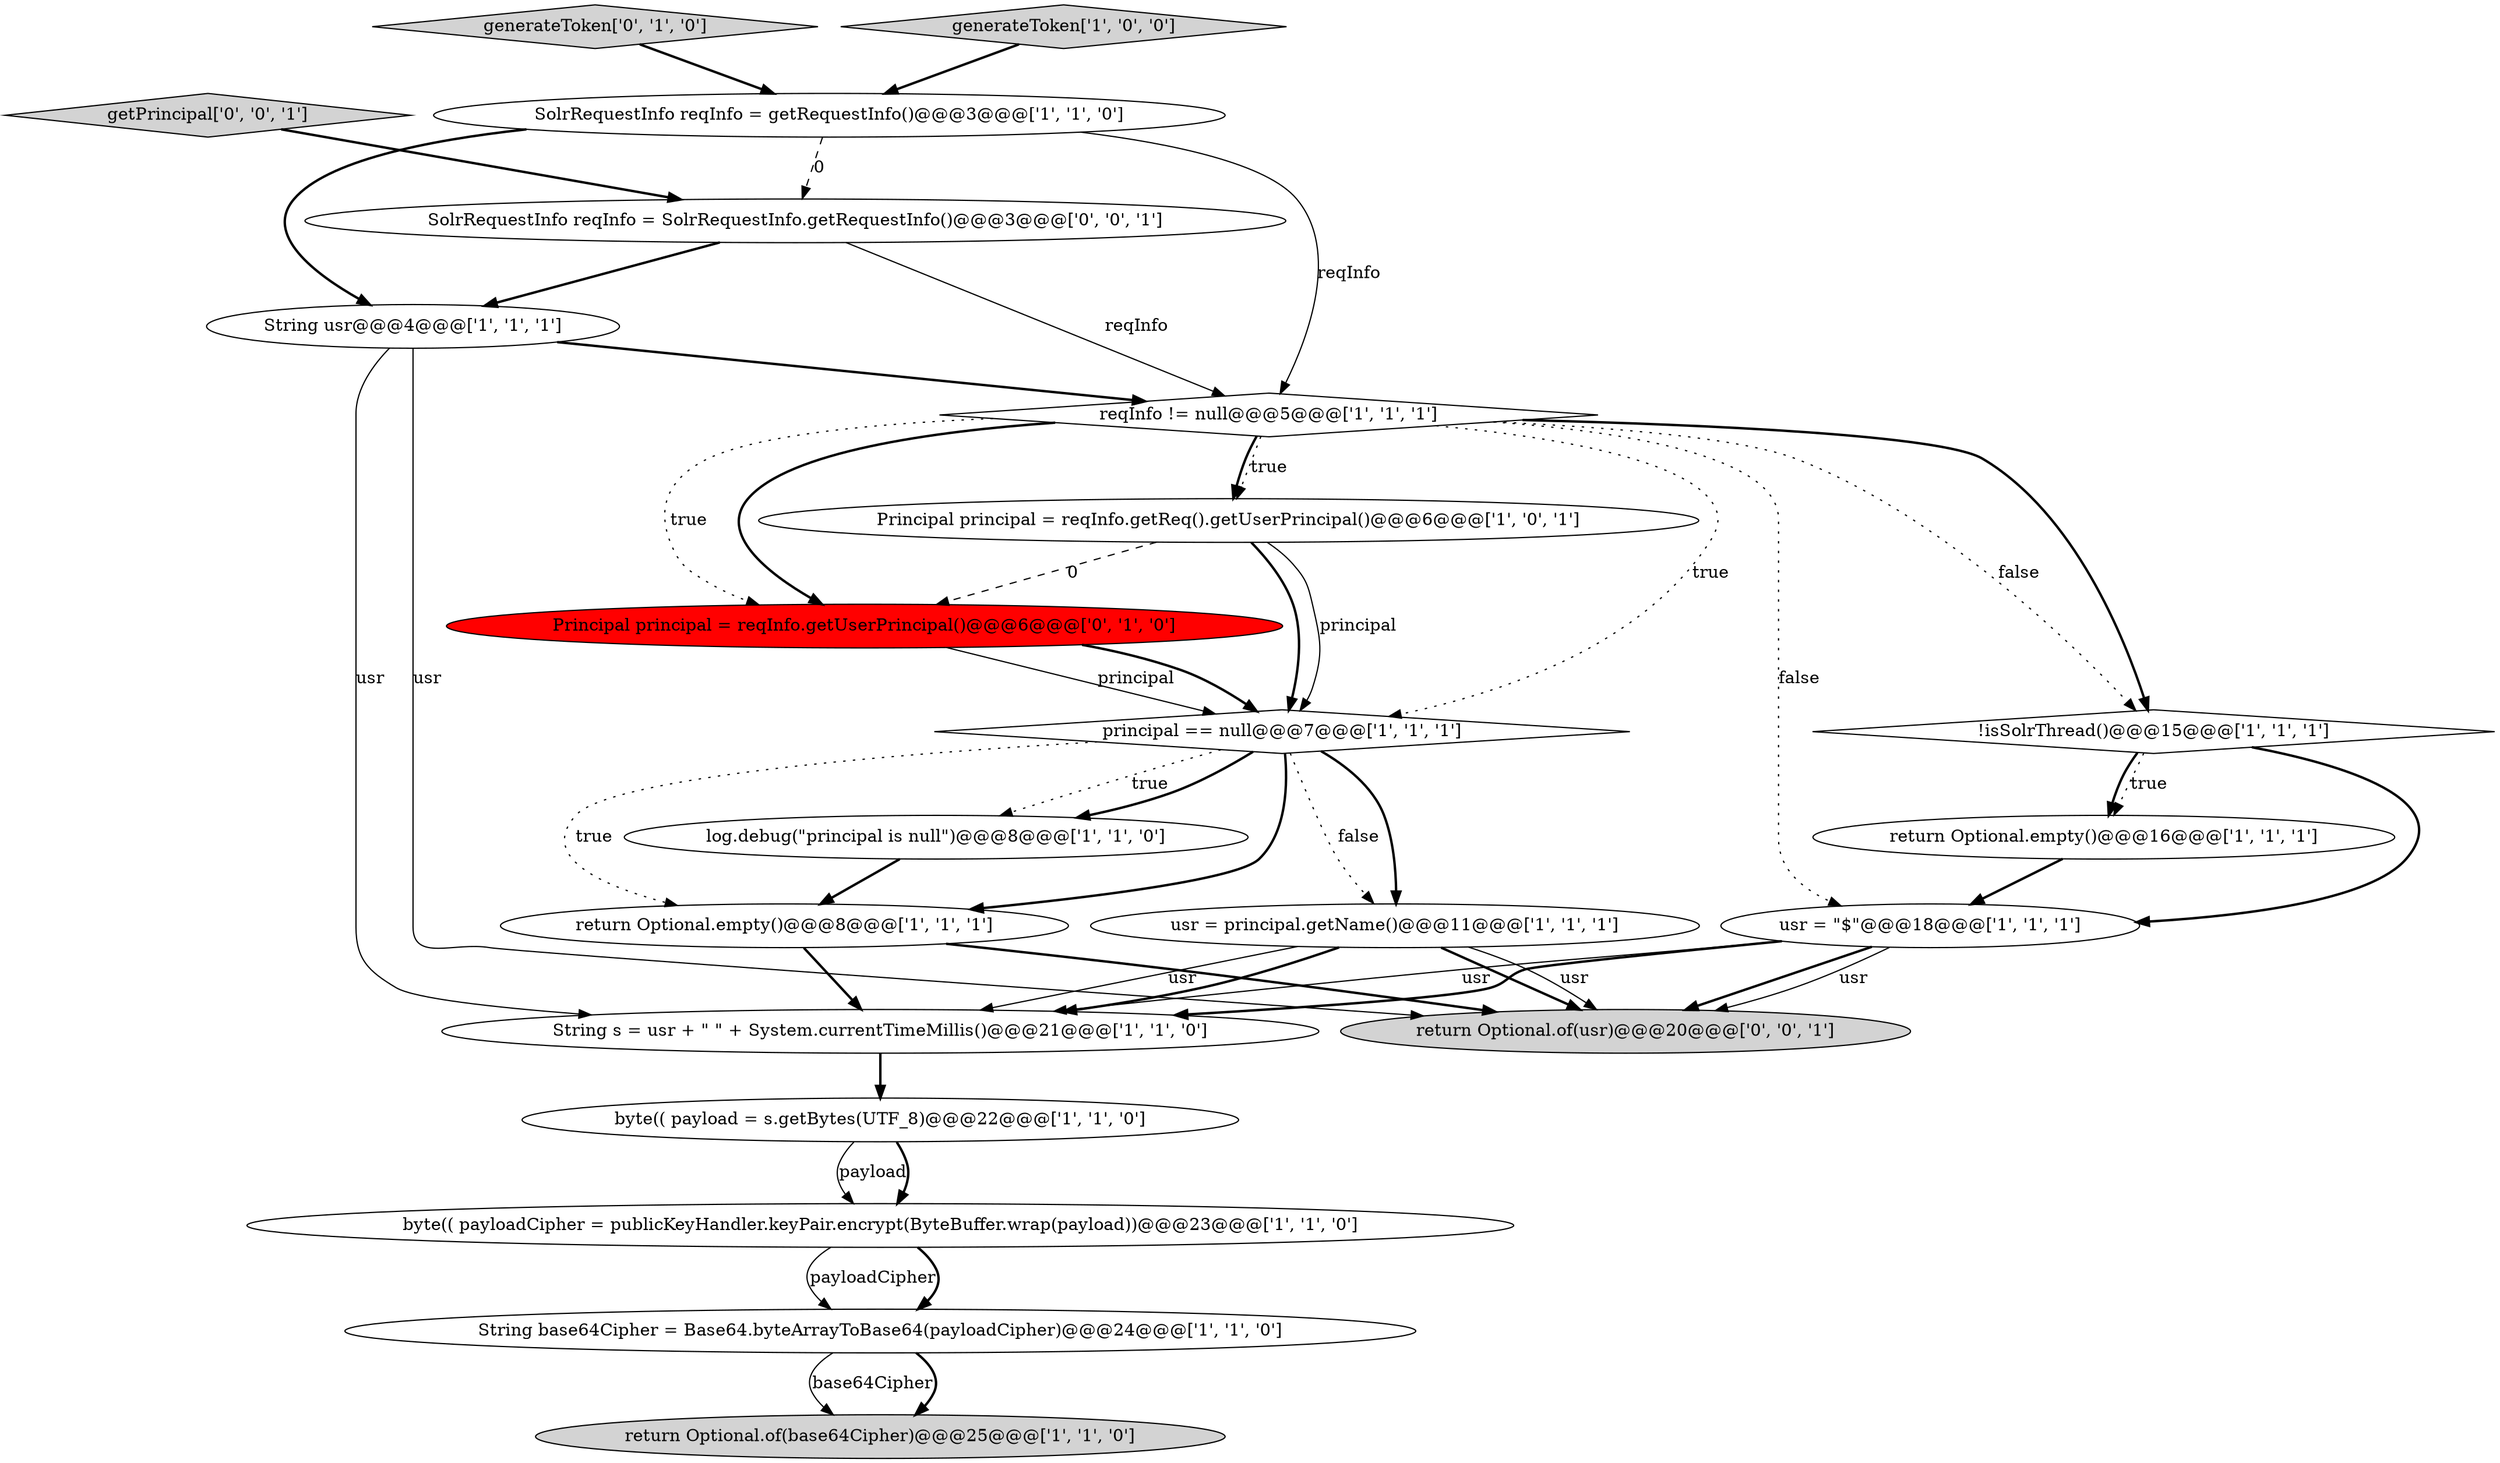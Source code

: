 digraph {
11 [style = filled, label = "SolrRequestInfo reqInfo = getRequestInfo()@@@3@@@['1', '1', '0']", fillcolor = white, shape = ellipse image = "AAA0AAABBB1BBB"];
12 [style = filled, label = "log.debug(\"principal is null\")@@@8@@@['1', '1', '0']", fillcolor = white, shape = ellipse image = "AAA0AAABBB1BBB"];
13 [style = filled, label = "return Optional.empty()@@@16@@@['1', '1', '1']", fillcolor = white, shape = ellipse image = "AAA0AAABBB1BBB"];
5 [style = filled, label = "!isSolrThread()@@@15@@@['1', '1', '1']", fillcolor = white, shape = diamond image = "AAA0AAABBB1BBB"];
18 [style = filled, label = "generateToken['0', '1', '0']", fillcolor = lightgray, shape = diamond image = "AAA0AAABBB2BBB"];
17 [style = filled, label = "Principal principal = reqInfo.getUserPrincipal()@@@6@@@['0', '1', '0']", fillcolor = red, shape = ellipse image = "AAA1AAABBB2BBB"];
8 [style = filled, label = "String usr@@@4@@@['1', '1', '1']", fillcolor = white, shape = ellipse image = "AAA0AAABBB1BBB"];
21 [style = filled, label = "getPrincipal['0', '0', '1']", fillcolor = lightgray, shape = diamond image = "AAA0AAABBB3BBB"];
19 [style = filled, label = "SolrRequestInfo reqInfo = SolrRequestInfo.getRequestInfo()@@@3@@@['0', '0', '1']", fillcolor = white, shape = ellipse image = "AAA0AAABBB3BBB"];
1 [style = filled, label = "reqInfo != null@@@5@@@['1', '1', '1']", fillcolor = white, shape = diamond image = "AAA0AAABBB1BBB"];
4 [style = filled, label = "byte(( payloadCipher = publicKeyHandler.keyPair.encrypt(ByteBuffer.wrap(payload))@@@23@@@['1', '1', '0']", fillcolor = white, shape = ellipse image = "AAA0AAABBB1BBB"];
7 [style = filled, label = "usr = \"$\"@@@18@@@['1', '1', '1']", fillcolor = white, shape = ellipse image = "AAA0AAABBB1BBB"];
14 [style = filled, label = "Principal principal = reqInfo.getReq().getUserPrincipal()@@@6@@@['1', '0', '1']", fillcolor = white, shape = ellipse image = "AAA0AAABBB1BBB"];
0 [style = filled, label = "principal == null@@@7@@@['1', '1', '1']", fillcolor = white, shape = diamond image = "AAA0AAABBB1BBB"];
15 [style = filled, label = "byte(( payload = s.getBytes(UTF_8)@@@22@@@['1', '1', '0']", fillcolor = white, shape = ellipse image = "AAA0AAABBB1BBB"];
16 [style = filled, label = "String base64Cipher = Base64.byteArrayToBase64(payloadCipher)@@@24@@@['1', '1', '0']", fillcolor = white, shape = ellipse image = "AAA0AAABBB1BBB"];
20 [style = filled, label = "return Optional.of(usr)@@@20@@@['0', '0', '1']", fillcolor = lightgray, shape = ellipse image = "AAA0AAABBB3BBB"];
2 [style = filled, label = "return Optional.of(base64Cipher)@@@25@@@['1', '1', '0']", fillcolor = lightgray, shape = ellipse image = "AAA0AAABBB1BBB"];
6 [style = filled, label = "String s = usr + \" \" + System.currentTimeMillis()@@@21@@@['1', '1', '0']", fillcolor = white, shape = ellipse image = "AAA0AAABBB1BBB"];
9 [style = filled, label = "return Optional.empty()@@@8@@@['1', '1', '1']", fillcolor = white, shape = ellipse image = "AAA0AAABBB1BBB"];
10 [style = filled, label = "generateToken['1', '0', '0']", fillcolor = lightgray, shape = diamond image = "AAA0AAABBB1BBB"];
3 [style = filled, label = "usr = principal.getName()@@@11@@@['1', '1', '1']", fillcolor = white, shape = ellipse image = "AAA0AAABBB1BBB"];
1->5 [style = bold, label=""];
0->3 [style = bold, label=""];
3->6 [style = solid, label="usr"];
0->12 [style = dotted, label="true"];
0->9 [style = bold, label=""];
7->6 [style = solid, label="usr"];
21->19 [style = bold, label=""];
8->20 [style = solid, label="usr"];
1->7 [style = dotted, label="false"];
1->17 [style = dotted, label="true"];
8->6 [style = solid, label="usr"];
16->2 [style = solid, label="base64Cipher"];
0->12 [style = bold, label=""];
18->11 [style = bold, label=""];
3->6 [style = bold, label=""];
9->20 [style = bold, label=""];
15->4 [style = solid, label="payload"];
7->20 [style = bold, label=""];
1->14 [style = dotted, label="true"];
16->2 [style = bold, label=""];
12->9 [style = bold, label=""];
19->8 [style = bold, label=""];
6->15 [style = bold, label=""];
11->1 [style = solid, label="reqInfo"];
1->17 [style = bold, label=""];
9->6 [style = bold, label=""];
17->0 [style = solid, label="principal"];
8->1 [style = bold, label=""];
5->13 [style = dotted, label="true"];
4->16 [style = solid, label="payloadCipher"];
3->20 [style = bold, label=""];
17->0 [style = bold, label=""];
14->0 [style = bold, label=""];
0->3 [style = dotted, label="false"];
11->19 [style = dashed, label="0"];
13->7 [style = bold, label=""];
5->13 [style = bold, label=""];
14->0 [style = solid, label="principal"];
3->20 [style = solid, label="usr"];
7->6 [style = bold, label=""];
15->4 [style = bold, label=""];
19->1 [style = solid, label="reqInfo"];
11->8 [style = bold, label=""];
5->7 [style = bold, label=""];
1->5 [style = dotted, label="false"];
1->14 [style = bold, label=""];
14->17 [style = dashed, label="0"];
1->0 [style = dotted, label="true"];
7->20 [style = solid, label="usr"];
0->9 [style = dotted, label="true"];
4->16 [style = bold, label=""];
10->11 [style = bold, label=""];
}
